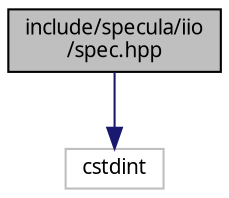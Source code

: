 digraph "include/specula/iio/spec.hpp"
{
 // LATEX_PDF_SIZE
  bgcolor="transparent";
  edge [fontname="Iosevka",fontsize="10",labelfontname="Iosevka",labelfontsize="10"];
  node [fontname="Iosevka",fontsize="10",shape=record];
  Node1 [label="include/specula/iio\l/spec.hpp",height=0.2,width=0.4,color="black", fillcolor="grey75", style="filled", fontcolor="black",tooltip="ImageIO base image specification data struct."];
  Node1 -> Node2 [color="midnightblue",fontsize="10",style="solid",fontname="Iosevka"];
  Node2 [label="cstdint",height=0.2,width=0.4,color="grey75",tooltip=" "];
}
